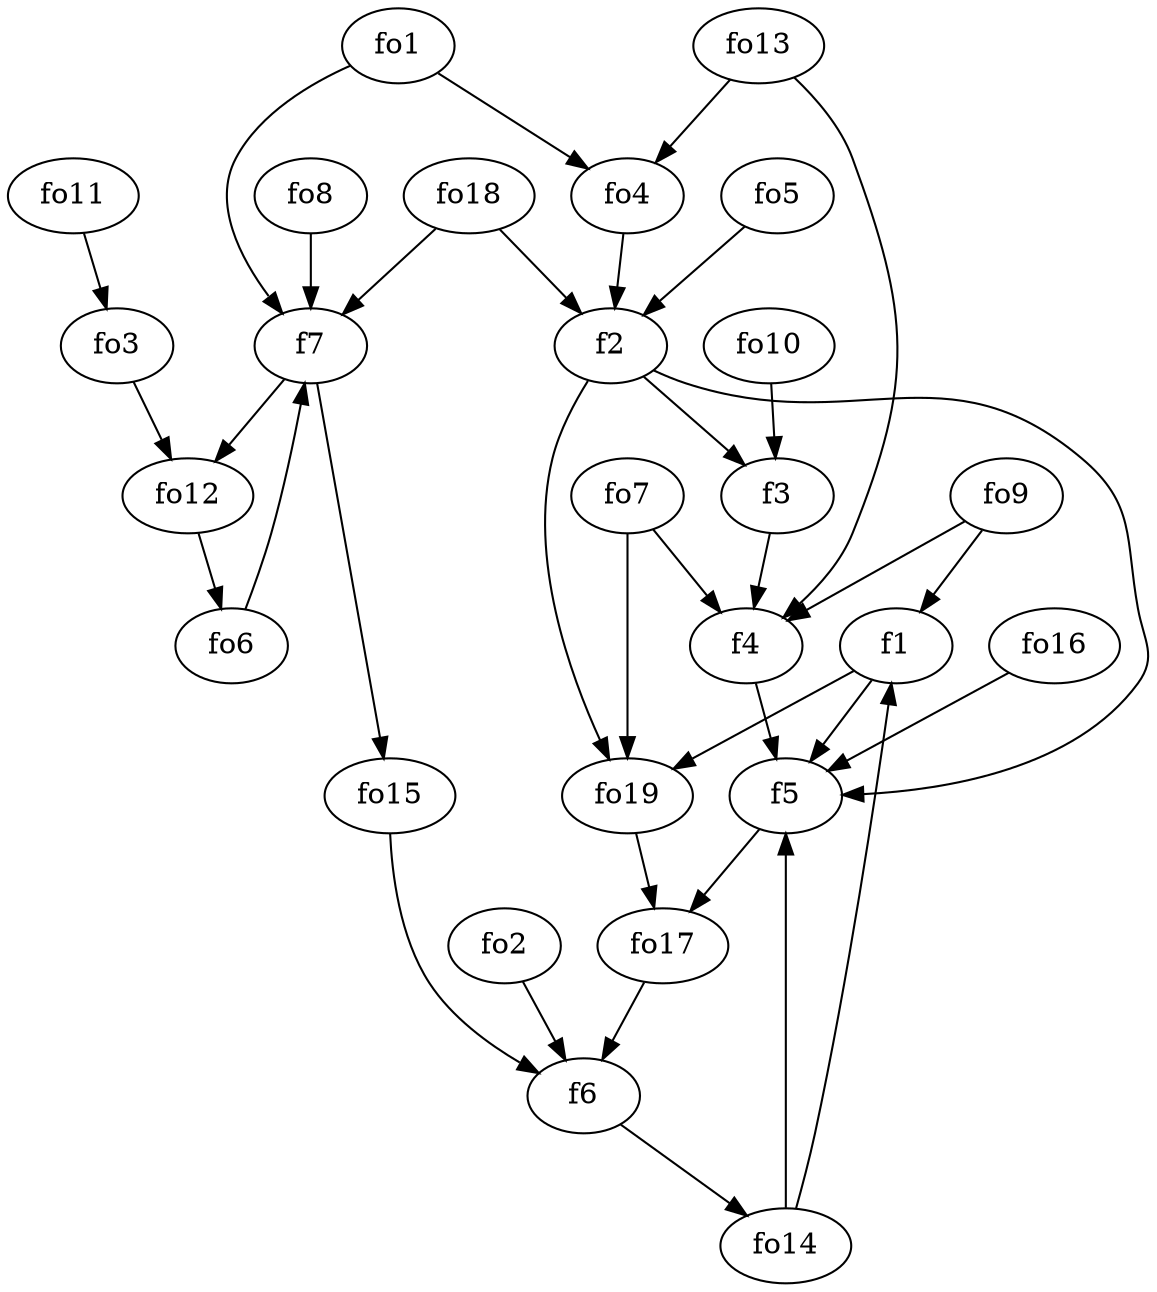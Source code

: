 strict digraph  {
f1;
f2;
f3;
f4;
f5;
f6;
f7;
fo1;
fo2;
fo3;
fo4;
fo5;
fo6;
fo7;
fo8;
fo9;
fo10;
fo11;
fo12;
fo13;
fo14;
fo15;
fo16;
fo17;
fo18;
fo19;
f1 -> f5  [weight=2];
f1 -> fo19  [weight=2];
f2 -> f3  [weight=2];
f2 -> f5  [weight=2];
f2 -> fo19  [weight=2];
f3 -> f4  [weight=2];
f4 -> f5  [weight=2];
f5 -> fo17  [weight=2];
f6 -> fo14  [weight=2];
f7 -> fo15  [weight=2];
f7 -> fo12  [weight=2];
fo1 -> fo4  [weight=2];
fo1 -> f7  [weight=2];
fo2 -> f6  [weight=2];
fo3 -> fo12  [weight=2];
fo4 -> f2  [weight=2];
fo5 -> f2  [weight=2];
fo6 -> f7  [weight=2];
fo7 -> fo19  [weight=2];
fo7 -> f4  [weight=2];
fo8 -> f7  [weight=2];
fo9 -> f1  [weight=2];
fo9 -> f4  [weight=2];
fo10 -> f3  [weight=2];
fo11 -> fo3  [weight=2];
fo12 -> fo6  [weight=2];
fo13 -> fo4  [weight=2];
fo13 -> f4  [weight=2];
fo14 -> f1  [weight=2];
fo14 -> f5  [weight=2];
fo15 -> f6  [weight=2];
fo16 -> f5  [weight=2];
fo17 -> f6  [weight=2];
fo18 -> f2  [weight=2];
fo18 -> f7  [weight=2];
fo19 -> fo17  [weight=2];
}

